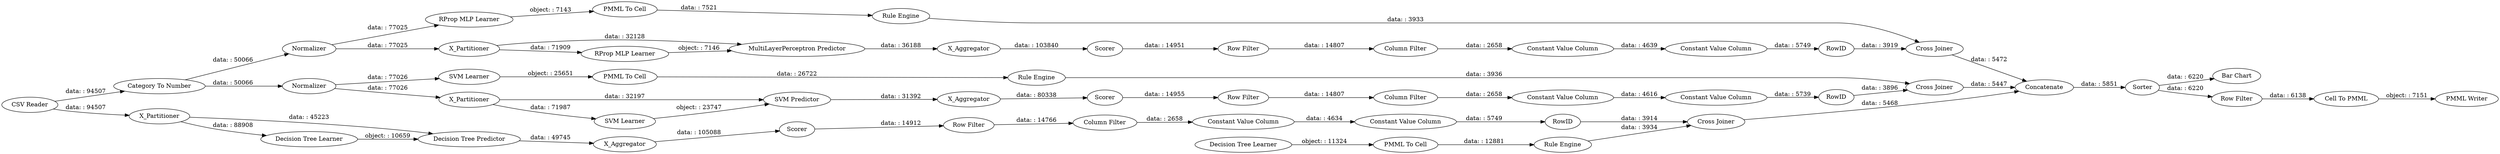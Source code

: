 digraph {
	"-4193933260565162102_62" [label="CSV Reader"]
	"450398651940852621_294" [label="Column Filter"]
	"-1307280810833629420_33" [label="SVM Learner"]
	"5542823073670061959_22" [label="PMML To Cell"]
	"7268661703013554001_9" [label="Row Filter"]
	"5542823073670061959_35" [label="RProp MLP Learner"]
	"5438776778421477617_38" [label="Cross Joiner"]
	"-1150846120114285139_7" [label=X_Aggregator]
	"8049394613957689399_2" [label=X_Partitioner]
	"-4193933260565162102_58" [label="Category To Number"]
	"7268661703013554001_290" [label="Constant Value Column"]
	"8049394613957689399_39" [label="Cross Joiner"]
	"-1150846120114285139_38" [label="Cross Joiner"]
	"-4193933260565162102_61" [label="PMML Writer"]
	"8049394613957689399_41" [label=Scorer]
	"-1307280810833629420_34" [label="PMML To Cell"]
	"-4193933260565162102_54" [label="Cell To PMML"]
	"-1307280810833629420_35" [label="Rule Engine"]
	"-1150846120114285139_32" [label="Decision Tree Predictor"]
	"8049394613957689399_7" [label=X_Aggregator]
	"7268661703013554001_294" [label="Column Filter"]
	"5438776778421477617_39" [label=Normalizer]
	"-4193933260565162102_60" [label=Concatenate]
	"-4193933260565162102_59" [label="Bar Chart"]
	"-213772744467041100_33" [label="Decision Tree Learner"]
	"8049394613957689399_32" [label="SVM Predictor"]
	"450398651940852621_293" [label=RowID]
	"-1150846120114285139_31" [label="Decision Tree Learner"]
	"8049394613957689399_31" [label="SVM Learner"]
	"-213772744467041100_28" [label="PMML To Cell"]
	"-1150846120114285139_2" [label=X_Partitioner]
	"-7241116500067772666_292" [label="Constant Value Column"]
	"5438776778421477617_7" [label=X_Aggregator]
	"-7241116500067772666_294" [label="Column Filter"]
	"5438776778421477617_32" [label="MultiLayerPerceptron Predictor"]
	"8049394613957689399_40" [label=Normalizer]
	"450398651940852621_9" [label="Row Filter"]
	"5438776778421477617_2" [label=X_Partitioner]
	"-7241116500067772666_290" [label="Constant Value Column"]
	"5438776778421477617_31" [label="RProp MLP Learner"]
	"450398651940852621_292" [label="Constant Value Column"]
	"7268661703013554001_293" [label=RowID]
	"-1150846120114285139_39" [label=Scorer]
	"450398651940852621_290" [label="Constant Value Column"]
	"-4193933260565162102_53" [label="Row Filter"]
	"5542823073670061959_34" [label="Rule Engine"]
	"-4193933260565162102_52" [label=Sorter]
	"-7241116500067772666_293" [label=RowID]
	"-7241116500067772666_9" [label="Row Filter"]
	"5438776778421477617_40" [label=Scorer]
	"7268661703013554001_292" [label="Constant Value Column"]
	"-213772744467041100_34" [label="Rule Engine"]
	"5438776778421477617_2" -> "5438776778421477617_32" [label="data: : 32128"]
	"-4193933260565162102_60" -> "-4193933260565162102_52" [label="data: : 5851"]
	"-1150846120114285139_38" -> "-4193933260565162102_60" [label="data: : 5468"]
	"5438776778421477617_40" -> "-7241116500067772666_9" [label="data: : 14951"]
	"5542823073670061959_35" -> "5542823073670061959_22" [label="object: : 7143"]
	"-1307280810833629420_33" -> "-1307280810833629420_34" [label="object: : 25651"]
	"-7241116500067772666_290" -> "-7241116500067772666_292" [label="data: : 4639"]
	"7268661703013554001_9" -> "7268661703013554001_294" [label="data: : 14766"]
	"450398651940852621_292" -> "450398651940852621_293" [label="data: : 5739"]
	"5438776778421477617_31" -> "5438776778421477617_32" [label="object: : 7146"]
	"-213772744467041100_34" -> "-1150846120114285139_38" [label="data: : 3934"]
	"8049394613957689399_40" -> "-1307280810833629420_33" [label="data: : 77026"]
	"-1150846120114285139_31" -> "-1150846120114285139_32" [label="object: : 10659"]
	"-4193933260565162102_58" -> "8049394613957689399_40" [label="data: : 50066"]
	"-1150846120114285139_32" -> "-1150846120114285139_7" [label="data: : 49745"]
	"8049394613957689399_32" -> "8049394613957689399_7" [label="data: : 31392"]
	"-7241116500067772666_293" -> "5438776778421477617_38" [label="data: : 3919"]
	"-7241116500067772666_9" -> "-7241116500067772666_294" [label="data: : 14807"]
	"-1307280810833629420_34" -> "-1307280810833629420_35" [label="data: : 26722"]
	"5438776778421477617_7" -> "5438776778421477617_40" [label="data: : 103840"]
	"7268661703013554001_294" -> "7268661703013554001_290" [label="data: : 2658"]
	"450398651940852621_293" -> "8049394613957689399_39" [label="data: : 3896"]
	"7268661703013554001_292" -> "7268661703013554001_293" [label="data: : 5749"]
	"-213772744467041100_28" -> "-213772744467041100_34" [label="data: : 12881"]
	"8049394613957689399_7" -> "8049394613957689399_41" [label="data: : 80338"]
	"-4193933260565162102_52" -> "-4193933260565162102_53" [label="data: : 6220"]
	"7268661703013554001_290" -> "7268661703013554001_292" [label="data: : 4634"]
	"450398651940852621_294" -> "450398651940852621_290" [label="data: : 2658"]
	"-4193933260565162102_52" -> "-4193933260565162102_59" [label="data: : 6220"]
	"-213772744467041100_33" -> "-213772744467041100_28" [label="object: : 11324"]
	"450398651940852621_9" -> "450398651940852621_294" [label="data: : 14807"]
	"5542823073670061959_34" -> "5438776778421477617_38" [label="data: : 3933"]
	"450398651940852621_290" -> "450398651940852621_292" [label="data: : 4616"]
	"8049394613957689399_2" -> "8049394613957689399_32" [label="data: : 32197"]
	"-7241116500067772666_294" -> "-7241116500067772666_290" [label="data: : 2658"]
	"-4193933260565162102_62" -> "-1150846120114285139_2" [label="data: : 94507"]
	"8049394613957689399_39" -> "-4193933260565162102_60" [label="data: : 5447"]
	"-7241116500067772666_292" -> "-7241116500067772666_293" [label="data: : 5749"]
	"5438776778421477617_2" -> "5438776778421477617_31" [label="data: : 71909"]
	"8049394613957689399_31" -> "8049394613957689399_32" [label="object: : 23747"]
	"-1150846120114285139_2" -> "-1150846120114285139_31" [label="data: : 88908"]
	"-4193933260565162102_58" -> "5438776778421477617_39" [label="data: : 50066"]
	"8049394613957689399_41" -> "450398651940852621_9" [label="data: : 14955"]
	"8049394613957689399_2" -> "8049394613957689399_31" [label="data: : 71987"]
	"8049394613957689399_40" -> "8049394613957689399_2" [label="data: : 77026"]
	"-4193933260565162102_62" -> "-4193933260565162102_58" [label="data: : 94507"]
	"5438776778421477617_38" -> "-4193933260565162102_60" [label="data: : 5472"]
	"5542823073670061959_22" -> "5542823073670061959_34" [label="data: : 7521"]
	"-1307280810833629420_35" -> "8049394613957689399_39" [label="data: : 3936"]
	"-4193933260565162102_53" -> "-4193933260565162102_54" [label="data: : 6138"]
	"7268661703013554001_293" -> "-1150846120114285139_38" [label="data: : 3914"]
	"-1150846120114285139_2" -> "-1150846120114285139_32" [label="data: : 45223"]
	"5438776778421477617_32" -> "5438776778421477617_7" [label="data: : 36188"]
	"-1150846120114285139_7" -> "-1150846120114285139_39" [label="data: : 105088"]
	"-1150846120114285139_39" -> "7268661703013554001_9" [label="data: : 14912"]
	"5438776778421477617_39" -> "5542823073670061959_35" [label="data: : 77025"]
	"5438776778421477617_39" -> "5438776778421477617_2" [label="data: : 77025"]
	"-4193933260565162102_54" -> "-4193933260565162102_61" [label="object: : 7151"]
	rankdir=LR
}
